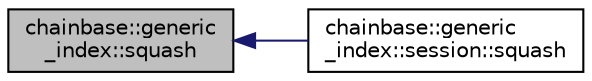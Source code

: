 digraph "chainbase::generic_index::squash"
{
  edge [fontname="Helvetica",fontsize="10",labelfontname="Helvetica",labelfontsize="10"];
  node [fontname="Helvetica",fontsize="10",shape=record];
  rankdir="LR";
  Node5 [label="chainbase::generic\l_index::squash",height=0.2,width=0.4,color="black", fillcolor="grey75", style="filled", fontcolor="black"];
  Node5 -> Node6 [dir="back",color="midnightblue",fontsize="10",style="solid",fontname="Helvetica"];
  Node6 [label="chainbase::generic\l_index::session::squash",height=0.2,width=0.4,color="black", fillcolor="white", style="filled",URL="$classchainbase_1_1generic__index_1_1session.html#a0fd198ec07cc3313e51b30ae7699246c"];
}
